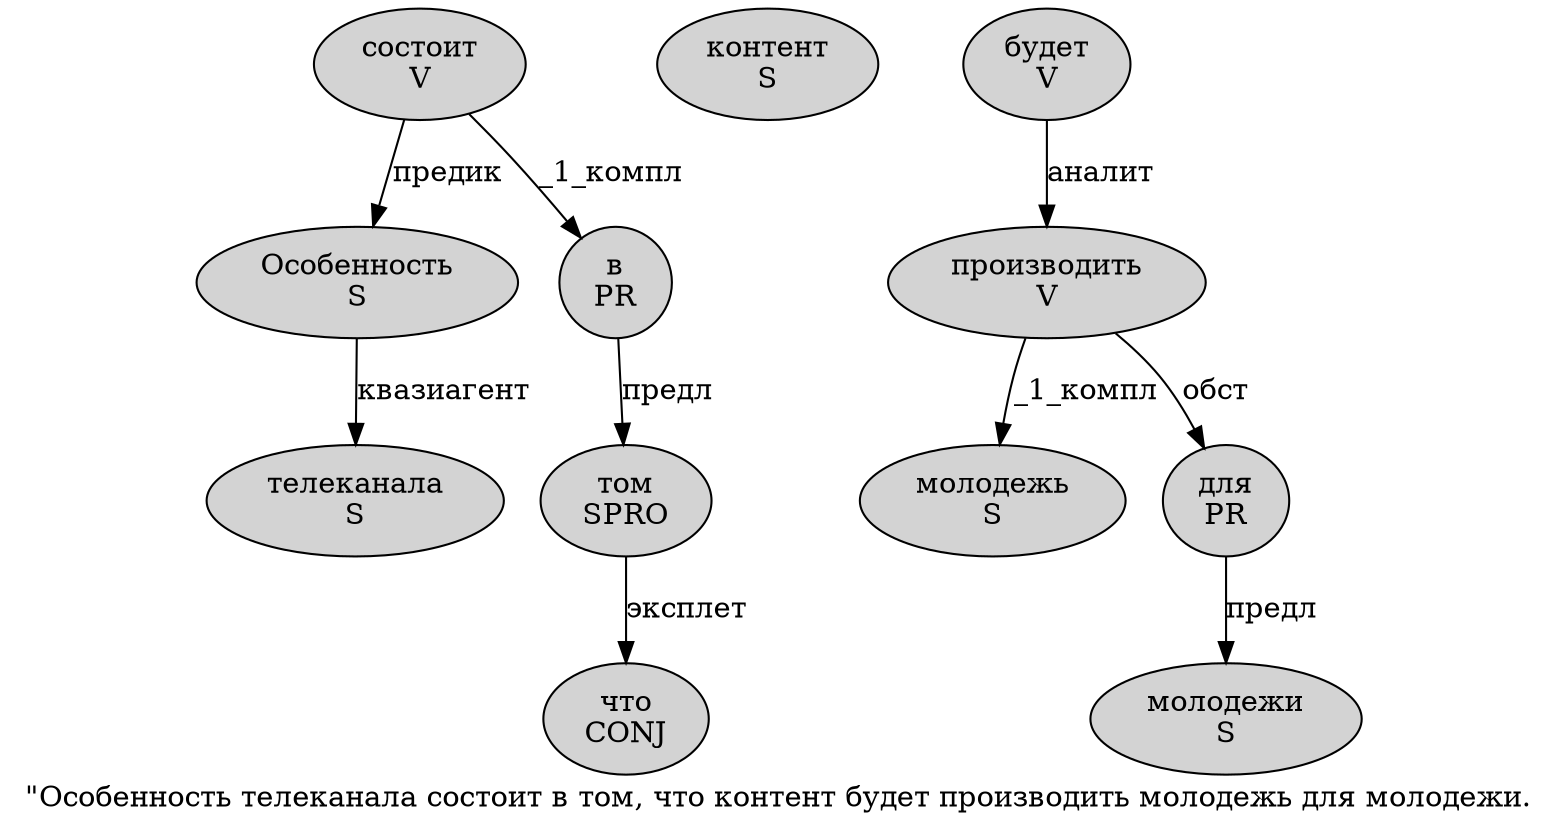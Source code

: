 digraph SENTENCE_845 {
	graph [label="\"Особенность телеканала состоит в том, что контент будет производить молодежь для молодежи."]
	node [style=filled]
		1 [label="Особенность
S" color="" fillcolor=lightgray penwidth=1 shape=ellipse]
		2 [label="телеканала
S" color="" fillcolor=lightgray penwidth=1 shape=ellipse]
		3 [label="состоит
V" color="" fillcolor=lightgray penwidth=1 shape=ellipse]
		4 [label="в
PR" color="" fillcolor=lightgray penwidth=1 shape=ellipse]
		5 [label="том
SPRO" color="" fillcolor=lightgray penwidth=1 shape=ellipse]
		7 [label="что
CONJ" color="" fillcolor=lightgray penwidth=1 shape=ellipse]
		8 [label="контент
S" color="" fillcolor=lightgray penwidth=1 shape=ellipse]
		9 [label="будет
V" color="" fillcolor=lightgray penwidth=1 shape=ellipse]
		10 [label="производить
V" color="" fillcolor=lightgray penwidth=1 shape=ellipse]
		11 [label="молодежь
S" color="" fillcolor=lightgray penwidth=1 shape=ellipse]
		12 [label="для
PR" color="" fillcolor=lightgray penwidth=1 shape=ellipse]
		13 [label="молодежи
S" color="" fillcolor=lightgray penwidth=1 shape=ellipse]
			4 -> 5 [label="предл"]
			5 -> 7 [label="эксплет"]
			12 -> 13 [label="предл"]
			3 -> 1 [label="предик"]
			3 -> 4 [label="_1_компл"]
			9 -> 10 [label="аналит"]
			1 -> 2 [label="квазиагент"]
			10 -> 11 [label="_1_компл"]
			10 -> 12 [label="обст"]
}